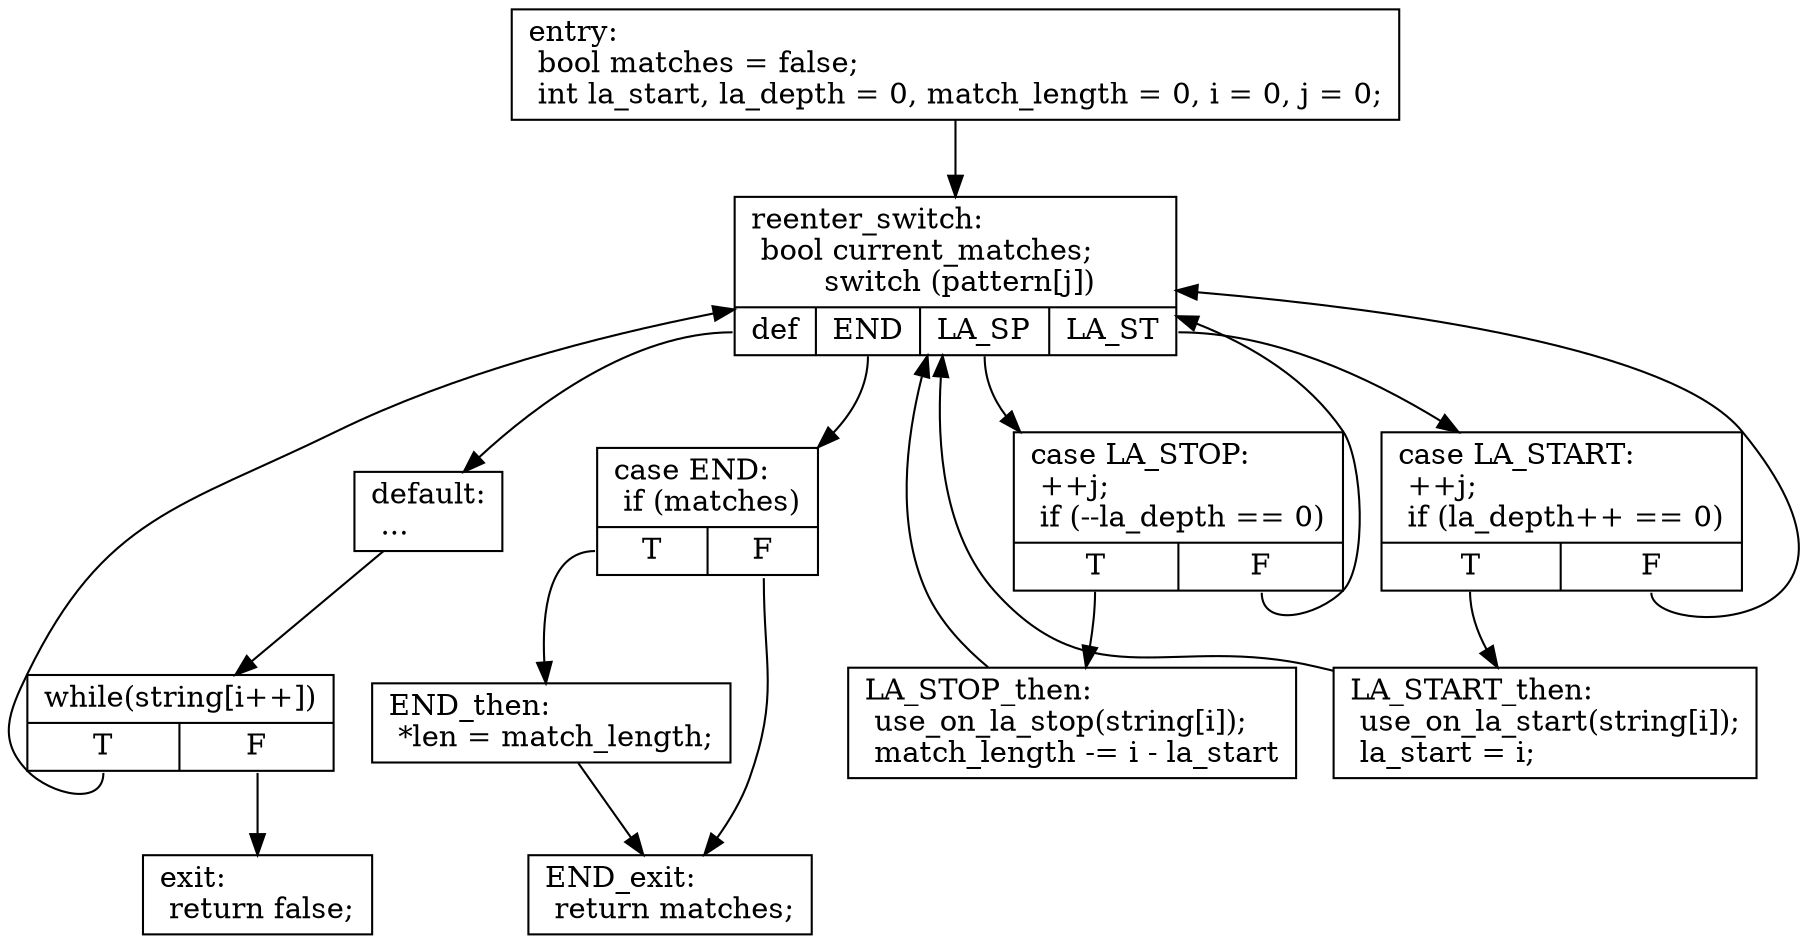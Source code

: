 digraph "S_regmatch_draft' function visualization" {
    node [shape=record]
    entry [label="{
        entry:\l
        bool matches = false;\l
        int la_start, la_depth = 0, match_length = 0, i = 0, j = 0;\l
    }"]
    body [label="{
        reenter_switch:\l
        bool current_matches;\l
        switch (pattern[j]) |
        {<s0>def|<s1>END|<s2>LA_SP|<s3>LA_ST}}"]
    case_END [label="{
        case END:\l
        if (matches)|
        {<s0>T|<s1>F}

    }"]
    case_END_then [label="{
        END_then:\l
        *len = match_length;\l
    }"]
    case_END_always [label="{
        END_exit:\l
        return matches;\l
    }"]
    case_LA_START [label="{
        case LA_START:\l
        ++j;\l
        if (la_depth++ == 0)|
        {<s0>T|<s1>F}
    }"]
    case_LA_START_then [label="{
        LA_START_then:\l
        use_on_la_start(string[i]);\l
        la_start = i;\l
    }"]
    case_LA_STOP [label="{
        case LA_STOP:\l
        ++j;\l
        if (--la_depth == 0)|
        {<s0>T|<s1>F}
    }"]
    case_LA_STOP_then [label="{
        LA_STOP_then:\l
        use_on_la_stop(string[i]);\l
        match_length -= i - la_start
    }"]

    default [label="{
        default:\l
        ...\l
    }"]
/*
    default [label="{
        default:\l
        current_matches = pattern[j] == string[i];\l
        if (!matches && current_matches)|
        {<s0>T|<s1>F}
    }"]
    default_then [label="{
        *pos = i;\l
    }"]
    default_else [label="{
        if (matches && !current_matches)|
        {<s0>T|<s1>F}
    }"]
    default_else_then [label="{
            match_length = 0;\l
            la_depth = 0;\l
            j = 0;\l
    }"]
    default_always [label="{
        matches = current_matches;\l
        if (matches)|
        {<s0>T|<s1>F}
    }"]
    default_always_then [label="{
            ++j;\l
            ++match_length;\l
    }"]
*/
    loop_cond [label="{
        while(string[i++])|
        {<s0>T|<s1>F}
    }"]
    exit [label="{
        exit:\l
        return false;\l
    }"]

    entry->body;

    body:s0->default;
    body:s1->case_END;
    body:s2->case_LA_STOP;
    body:s3->case_LA_START;

    case_LA_START:s0->case_LA_START_then;
    case_LA_START:s1->body;
    case_LA_START_then->body;

    case_LA_STOP:s0->case_LA_STOP_then;
    case_LA_STOP:s1->body;
    case_LA_STOP_then->body;

    case_END:s0->case_END_then->case_END_always;
    case_END:s1->case_END_always;

    default->loop_cond;
/*
    default:s0->default_then->default_always;
    default:s1->default_else;
    default_else:s0->default_else_then->default_always;
    default_else:s1->default_always;
    default_always:s0->default_always_then->loop_cond;
    default_always:s1->loop_cond;
*/
    loop_cond:s0->body;
    loop_cond:s1->exit;
}
